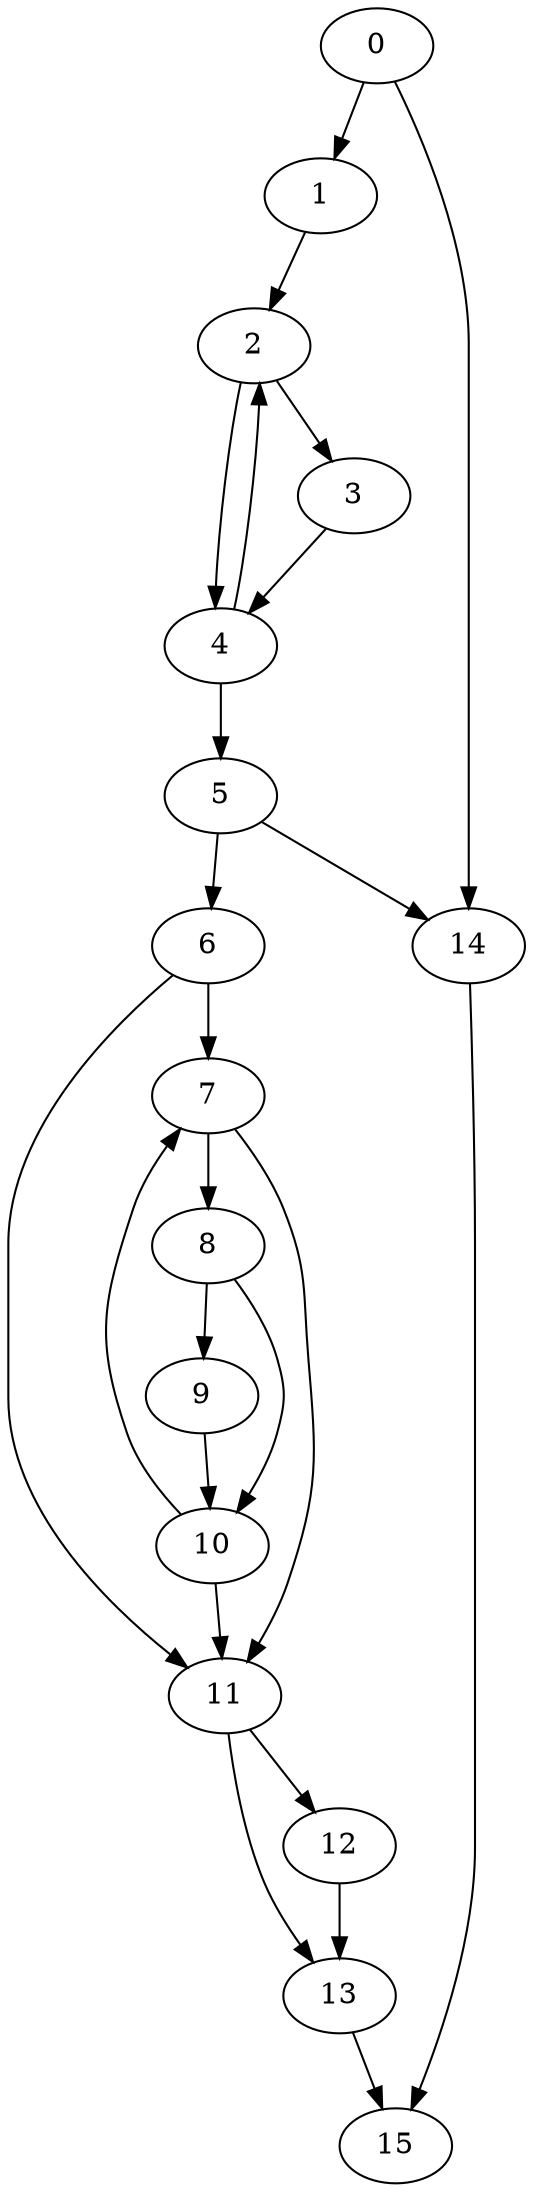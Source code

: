 digraph {
	0
	1
	2
	3
	4
	5
	6
	7
	8
	9
	10
	11
	12
	13
	14
	15
	6 -> 7
	10 -> 7
	8 -> 10
	9 -> 10
	0 -> 14
	5 -> 14
	1 -> 2
	4 -> 2
	4 -> 5
	2 -> 3
	2 -> 4
	3 -> 4
	5 -> 6
	7 -> 8
	8 -> 9
	7 -> 11
	10 -> 11
	6 -> 11
	0 -> 1
	11 -> 12
	11 -> 13
	12 -> 13
	14 -> 15
	13 -> 15
}
